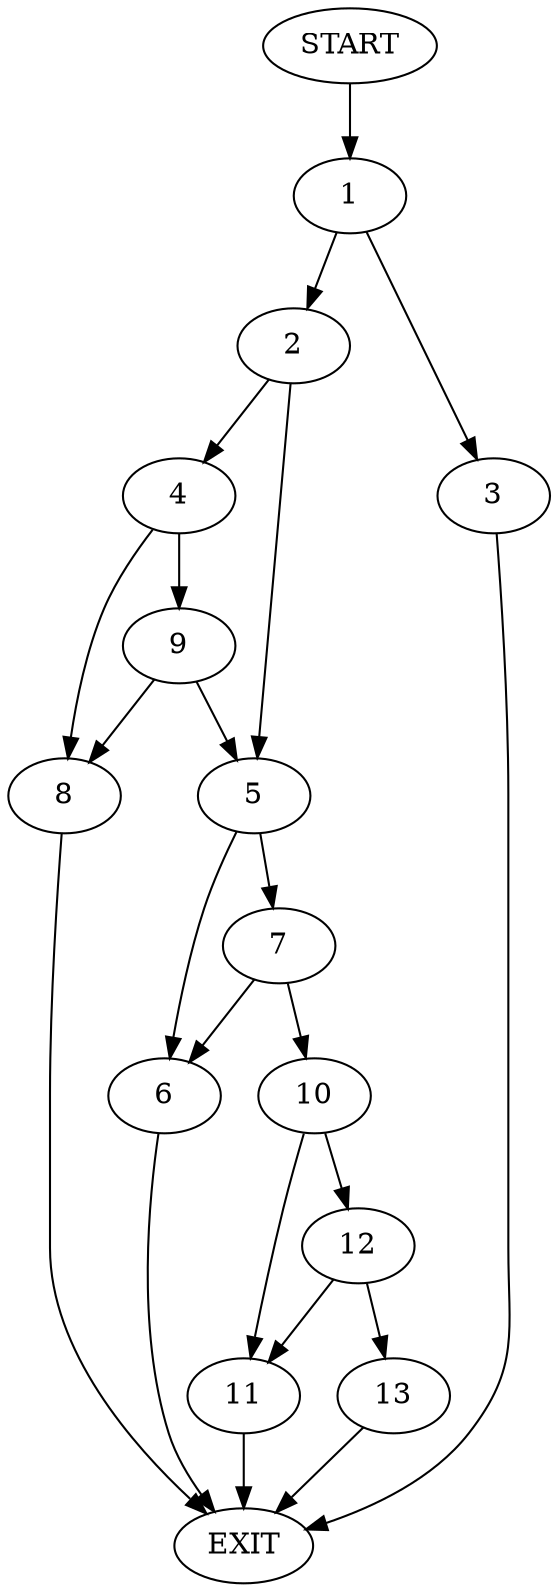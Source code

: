 digraph {
0 [label="START"]
14 [label="EXIT"]
0 -> 1
1 -> 2
1 -> 3
2 -> 4
2 -> 5
3 -> 14
5 -> 6
5 -> 7
4 -> 8
4 -> 9
8 -> 14
9 -> 8
9 -> 5
6 -> 14
7 -> 6
7 -> 10
10 -> 11
10 -> 12
12 -> 13
12 -> 11
11 -> 14
13 -> 14
}

